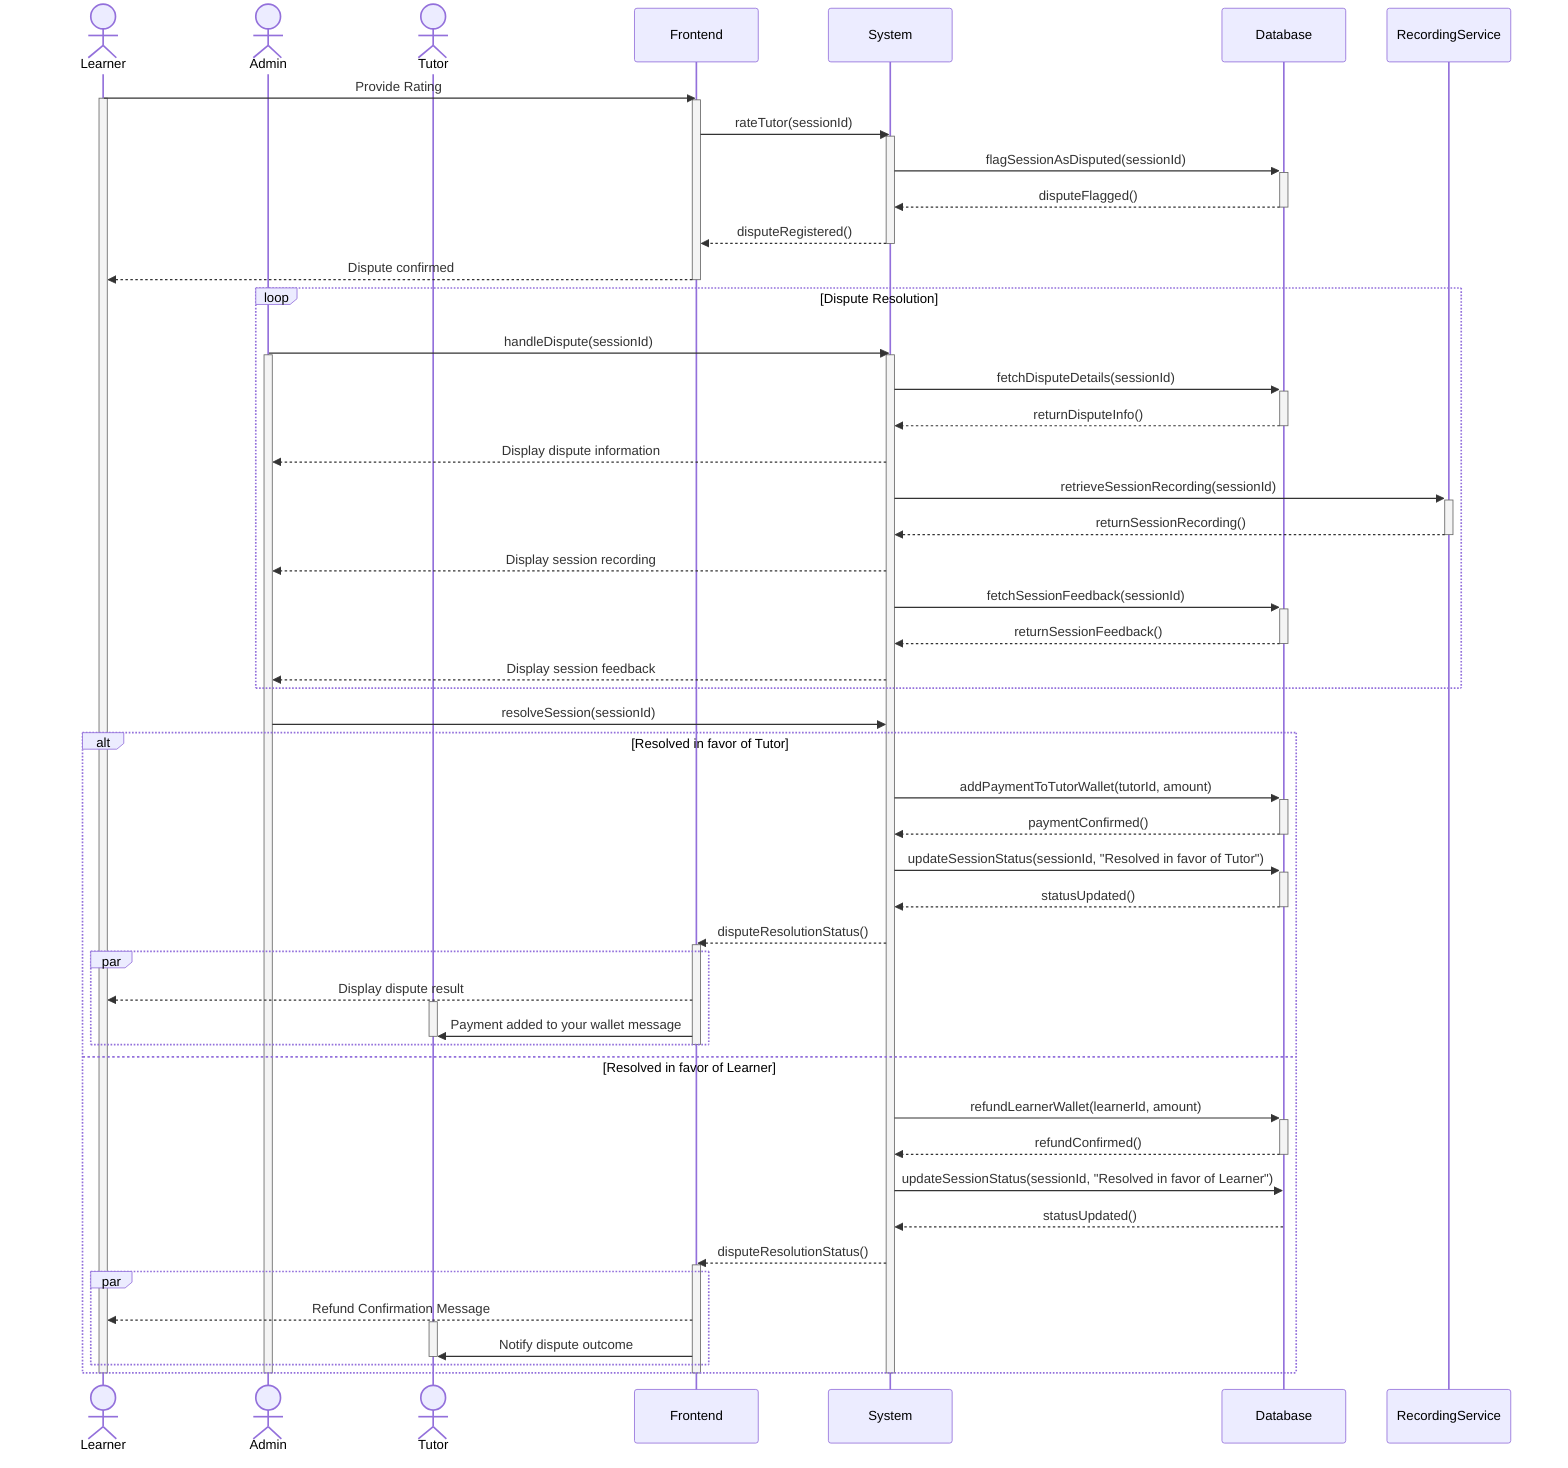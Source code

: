 sequenceDiagram
    actor Learner
    actor Admin
    actor Tutor
    participant Frontend
    participant System
    participant Database
    participant RecordingService

    Learner->>Frontend: Provide Rating
    activate Learner
    activate Frontend
    Frontend->>System: rateTutor(sessionId)
    activate System
    System->>+Database: flagSessionAsDisputed(sessionId)
    Database-->>-System: disputeFlagged()
    System-->>Frontend: disputeRegistered()
    deactivate System
    Frontend-->>Learner: Dispute confirmed
    deactivate Frontend

    loop Dispute Resolution
        Admin->>System: handleDispute(sessionId)
        activate System
        activate Admin
        System->>+Database: fetchDisputeDetails(sessionId)
        Database-->>-System: returnDisputeInfo()
        System-->>Admin: Display dispute information
        System->>+RecordingService: retrieveSessionRecording(sessionId)
        RecordingService-->>-System: returnSessionRecording()
        System-->>Admin: Display session recording

        System->>+Database: fetchSessionFeedback(sessionId)
        Database-->>-System: returnSessionFeedback()
        System-->>Admin: Display session feedback
    end

    Admin->>System: resolveSession(sessionId)
    alt Resolved in favor of Tutor
        System->>+Database: addPaymentToTutorWallet(tutorId, amount)
        Database-->>-System: paymentConfirmed()
        System->>+Database: updateSessionStatus(sessionId, "Resolved in favor of Tutor")
        Database-->>-System: statusUpdated()
        System-->>Frontend: disputeResolutionStatus()
        activate Frontend

        par
            Frontend-->>Learner: Display dispute result
            activate Tutor
            Frontend->>Tutor: Payment added to your wallet message
            deactivate Tutor
        end
        deactivate Frontend
    else Resolved in favor of Learner
        System->>+Database: refundLearnerWallet(learnerId, amount)
        Database-->>-System: refundConfirmed()
        System->>Database: updateSessionStatus(sessionId, "Resolved in favor of Learner")
        Database-->>System: statusUpdated()
        System-->>Frontend: disputeResolutionStatus()
        activate Frontend

        par
            Frontend-->>Learner: Refund Confirmation Message
            activate Tutor
            Frontend->>Tutor: Notify dispute outcome
            deactivate Tutor
        end
    end
    deactivate System
    deactivate Frontend
    deactivate Admin
    deactivate Learner